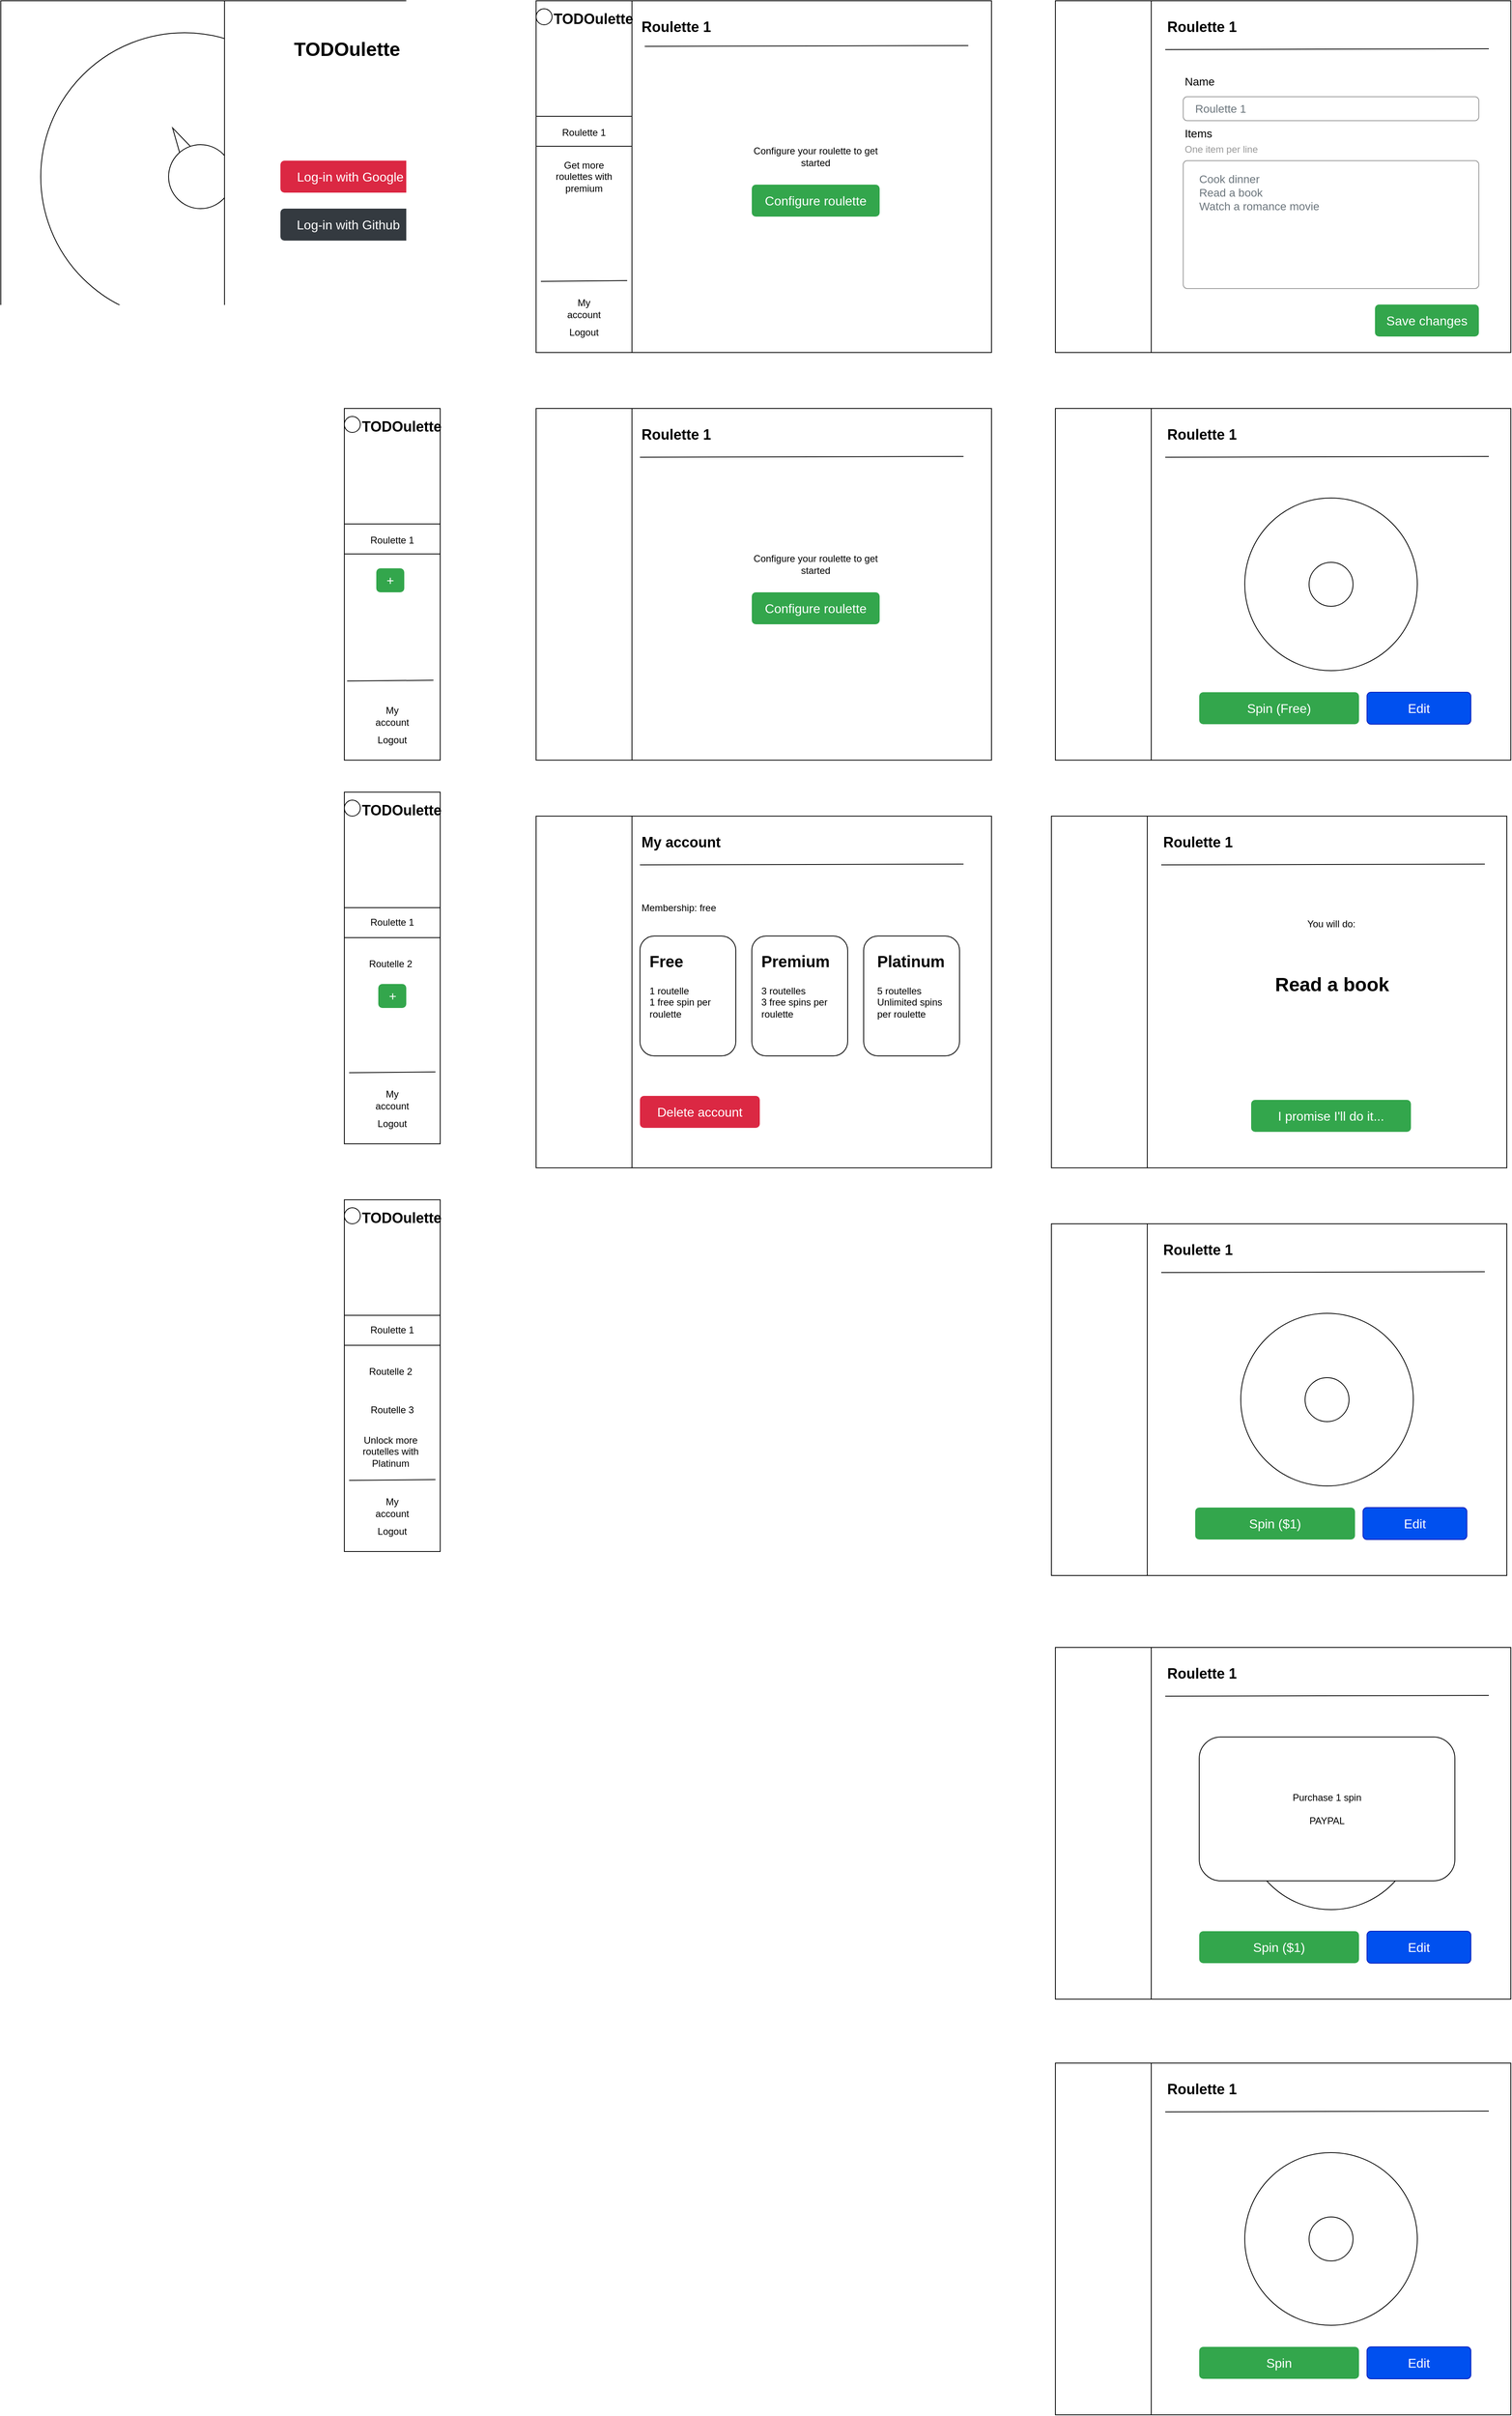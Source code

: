 <mxfile version="27.0.9">
  <diagram id="_kltjX0dZ1afKoBh7RQo" name="Version 1">
    <mxGraphModel dx="1585" dy="995" grid="1" gridSize="10" guides="1" tooltips="1" connect="1" arrows="1" fold="1" page="1" pageScale="1" pageWidth="850" pageHeight="1100" math="0" shadow="0">
      <root>
        <mxCell id="0" />
        <mxCell id="1" parent="0" />
        <mxCell id="xZkq6OMs5n-9DprCI7Dk-1" value="" style="rounded=0;whiteSpace=wrap;html=1;" parent="1" vertex="1">
          <mxGeometry x="90" y="20" width="570" height="440" as="geometry" />
        </mxCell>
        <mxCell id="rR4SrOsn7YcrLf4KnVZ0-2" value="" style="rounded=0;whiteSpace=wrap;html=1;" parent="1" vertex="1">
          <mxGeometry x="90" y="20" width="280" height="440" as="geometry" />
        </mxCell>
        <mxCell id="rR4SrOsn7YcrLf4KnVZ0-4" value="" style="ellipse;whiteSpace=wrap;html=1;aspect=fixed;" parent="1" vertex="1">
          <mxGeometry x="140" y="60" width="360" height="360" as="geometry" />
        </mxCell>
        <mxCell id="rR4SrOsn7YcrLf4KnVZ0-7" value="" style="triangle;whiteSpace=wrap;html=1;rotation=-120;" parent="1" vertex="1">
          <mxGeometry x="290" y="190" width="60" height="30" as="geometry" />
        </mxCell>
        <mxCell id="rR4SrOsn7YcrLf4KnVZ0-6" value="" style="ellipse;whiteSpace=wrap;html=1;aspect=fixed;" parent="1" vertex="1">
          <mxGeometry x="300" y="200" width="80" height="80" as="geometry" />
        </mxCell>
        <mxCell id="rR4SrOsn7YcrLf4KnVZ0-5" value="" style="rounded=0;whiteSpace=wrap;html=1;" parent="1" vertex="1">
          <mxGeometry x="370" y="20" width="290" height="440" as="geometry" />
        </mxCell>
        <mxCell id="rR4SrOsn7YcrLf4KnVZ0-1" value="Log-in with Google" style="html=1;shadow=0;dashed=0;shape=mxgraph.bootstrap.rrect;rSize=5;strokeColor=none;strokeWidth=1;fillColor=#DB2843;fontColor=#FFFFFF;whiteSpace=wrap;align=center;verticalAlign=middle;spacingLeft=0;fontStyle=0;fontSize=16;spacing=5;" parent="1" vertex="1">
          <mxGeometry x="440" y="220" width="175" height="40" as="geometry" />
        </mxCell>
        <mxCell id="rR4SrOsn7YcrLf4KnVZ0-3" value="Log-in with Github" style="html=1;shadow=0;dashed=0;shape=mxgraph.bootstrap.rrect;rSize=5;strokeColor=none;strokeWidth=1;fillColor=#343A40;fontColor=#ffffff;whiteSpace=wrap;align=center;verticalAlign=middle;spacingLeft=0;fontStyle=0;fontSize=16;spacing=5;" parent="1" vertex="1">
          <mxGeometry x="440" y="280" width="170" height="40" as="geometry" />
        </mxCell>
        <mxCell id="rR4SrOsn7YcrLf4KnVZ0-8" value="&lt;h1 style=&quot;margin-top: 0px;&quot;&gt;TODOulette&lt;/h1&gt;" style="text;html=1;whiteSpace=wrap;overflow=hidden;rounded=0;" parent="1" vertex="1">
          <mxGeometry x="455" y="60" width="140" height="40" as="geometry" />
        </mxCell>
        <mxCell id="RsYt-immf06iiw5ztlk2-2" value="" style="rounded=0;whiteSpace=wrap;html=1;" parent="1" vertex="1">
          <mxGeometry x="760" y="20" width="570" height="440" as="geometry" />
        </mxCell>
        <mxCell id="RsYt-immf06iiw5ztlk2-3" value="" style="rounded=0;whiteSpace=wrap;html=1;" parent="1" vertex="1">
          <mxGeometry x="760" y="20" width="120" height="440" as="geometry" />
        </mxCell>
        <mxCell id="RsYt-immf06iiw5ztlk2-4" value="&lt;h1 style=&quot;margin-top: 0px;&quot;&gt;&lt;font style=&quot;font-size: 18px;&quot;&gt;TODOulette&lt;/font&gt;&lt;/h1&gt;" style="text;html=1;whiteSpace=wrap;overflow=hidden;rounded=0;" parent="1" vertex="1">
          <mxGeometry x="780" y="20" width="140" height="40" as="geometry" />
        </mxCell>
        <mxCell id="RsYt-immf06iiw5ztlk2-5" value="Configure roulette" style="html=1;shadow=0;dashed=0;shape=mxgraph.bootstrap.rrect;rSize=5;strokeColor=none;strokeWidth=1;fillColor=#33A64C;fontColor=#FFFFFF;whiteSpace=wrap;align=center;verticalAlign=middle;spacingLeft=0;fontStyle=0;fontSize=16;spacing=5;" parent="1" vertex="1">
          <mxGeometry x="1030" y="250" width="160" height="40" as="geometry" />
        </mxCell>
        <mxCell id="mvWhSziDv5Osz0h54IR4-1" value="Configure your roulette to get started" style="text;html=1;align=center;verticalAlign=middle;whiteSpace=wrap;rounded=0;" parent="1" vertex="1">
          <mxGeometry x="1020" y="200" width="180" height="30" as="geometry" />
        </mxCell>
        <mxCell id="mvWhSziDv5Osz0h54IR4-3" value="Logout" style="text;html=1;align=center;verticalAlign=middle;whiteSpace=wrap;rounded=0;" parent="1" vertex="1">
          <mxGeometry x="790" y="420" width="60" height="30" as="geometry" />
        </mxCell>
        <mxCell id="mvWhSziDv5Osz0h54IR4-7" value="Get more roulettes with premium" style="text;html=1;align=center;verticalAlign=middle;whiteSpace=wrap;rounded=0;" parent="1" vertex="1">
          <mxGeometry x="780" y="225" width="80" height="30" as="geometry" />
        </mxCell>
        <mxCell id="mvWhSziDv5Osz0h54IR4-9" value="" style="rounded=0;whiteSpace=wrap;html=1;" parent="1" vertex="1">
          <mxGeometry x="760" y="530" width="570" height="440" as="geometry" />
        </mxCell>
        <mxCell id="mvWhSziDv5Osz0h54IR4-10" value="" style="rounded=0;whiteSpace=wrap;html=1;" parent="1" vertex="1">
          <mxGeometry x="760" y="530" width="120" height="440" as="geometry" />
        </mxCell>
        <mxCell id="mvWhSziDv5Osz0h54IR4-12" value="Configure roulette" style="html=1;shadow=0;dashed=0;shape=mxgraph.bootstrap.rrect;rSize=5;strokeColor=none;strokeWidth=1;fillColor=#33A64C;fontColor=#FFFFFF;whiteSpace=wrap;align=center;verticalAlign=middle;spacingLeft=0;fontStyle=0;fontSize=16;spacing=5;" parent="1" vertex="1">
          <mxGeometry x="1030" y="760" width="160" height="40" as="geometry" />
        </mxCell>
        <mxCell id="mvWhSziDv5Osz0h54IR4-13" value="Configure your roulette to get started" style="text;html=1;align=center;verticalAlign=middle;whiteSpace=wrap;rounded=0;" parent="1" vertex="1">
          <mxGeometry x="1020" y="710" width="180" height="30" as="geometry" />
        </mxCell>
        <mxCell id="mvWhSziDv5Osz0h54IR4-20" value="My account" style="text;html=1;align=center;verticalAlign=middle;whiteSpace=wrap;rounded=0;" parent="1" vertex="1">
          <mxGeometry x="790" y="390" width="60" height="30" as="geometry" />
        </mxCell>
        <mxCell id="mvWhSziDv5Osz0h54IR4-21" value="" style="rounded=0;whiteSpace=wrap;html=1;" parent="1" vertex="1">
          <mxGeometry x="1410" y="20" width="570" height="440" as="geometry" />
        </mxCell>
        <mxCell id="mvWhSziDv5Osz0h54IR4-22" value="" style="rounded=0;whiteSpace=wrap;html=1;" parent="1" vertex="1">
          <mxGeometry x="1410" y="20" width="120" height="440" as="geometry" />
        </mxCell>
        <mxCell id="mvWhSziDv5Osz0h54IR4-24" value="Save changes" style="html=1;shadow=0;dashed=0;shape=mxgraph.bootstrap.rrect;rSize=5;strokeColor=none;strokeWidth=1;fillColor=#33A64C;fontColor=#FFFFFF;whiteSpace=wrap;align=center;verticalAlign=middle;spacingLeft=0;fontStyle=0;fontSize=16;spacing=5;" parent="1" vertex="1">
          <mxGeometry x="1810" y="400" width="130" height="40" as="geometry" />
        </mxCell>
        <mxCell id="mvWhSziDv5Osz0h54IR4-32" value="Name" style="fillColor=none;strokeColor=none;align=left;fontSize=14;" parent="1" vertex="1">
          <mxGeometry x="1570" y="100" width="260" height="40" as="geometry" />
        </mxCell>
        <mxCell id="mvWhSziDv5Osz0h54IR4-33" value="Roulette 1" style="html=1;shadow=0;dashed=0;shape=mxgraph.bootstrap.rrect;rSize=5;fillColor=none;strokeColor=#999999;align=left;spacing=15;fontSize=14;fontColor=#6C767D;" parent="1" vertex="1">
          <mxGeometry x="1570" y="140" width="370" height="30" as="geometry" />
        </mxCell>
        <mxCell id="mvWhSziDv5Osz0h54IR4-34" value="One item per line" style="fillColor=none;strokeColor=none;align=left;spacing=2;fontSize=12;fontColor=#999999;" parent="1" vertex="1">
          <mxGeometry x="1570" y="190" width="260" height="30" as="geometry" />
        </mxCell>
        <mxCell id="mvWhSziDv5Osz0h54IR4-37" value="Cook dinner&lt;div&gt;Read a book&lt;/div&gt;&lt;div&gt;Watch a romance movie&lt;/div&gt;" style="html=1;shadow=0;dashed=0;shape=mxgraph.bootstrap.rrect;rSize=5;strokeColor=#999999;strokeWidth=1;fillColor=#FFFFFF;fontColor=#6C767D;whiteSpace=wrap;align=left;verticalAlign=top;spacingLeft=10;fontSize=14;spacing=10;" parent="1" vertex="1">
          <mxGeometry x="1570" y="220" width="370" height="160" as="geometry" />
        </mxCell>
        <mxCell id="mvWhSziDv5Osz0h54IR4-38" value="Items" style="fillColor=none;strokeColor=none;align=left;fontSize=14;" parent="1" vertex="1">
          <mxGeometry x="1570" y="165" width="50" height="40" as="geometry" />
        </mxCell>
        <mxCell id="mvWhSziDv5Osz0h54IR4-39" value="" style="rounded=0;whiteSpace=wrap;html=1;" parent="1" vertex="1">
          <mxGeometry x="1410" y="530" width="570" height="440" as="geometry" />
        </mxCell>
        <mxCell id="mvWhSziDv5Osz0h54IR4-40" value="" style="rounded=0;whiteSpace=wrap;html=1;" parent="1" vertex="1">
          <mxGeometry x="1410" y="530" width="120" height="440" as="geometry" />
        </mxCell>
        <mxCell id="mvWhSziDv5Osz0h54IR4-42" value="Edit" style="html=1;shadow=0;dashed=0;shape=mxgraph.bootstrap.rrect;rSize=5;strokeColor=#001DBC;strokeWidth=1;fillColor=#0050ef;whiteSpace=wrap;align=center;verticalAlign=middle;spacingLeft=0;fontStyle=0;fontSize=16;spacing=5;fontColor=#ffffff;" parent="1" vertex="1">
          <mxGeometry x="1800" y="885" width="130" height="40" as="geometry" />
        </mxCell>
        <mxCell id="mvWhSziDv5Osz0h54IR4-54" value="" style="rounded=0;whiteSpace=wrap;html=1;" parent="1" vertex="1">
          <mxGeometry x="760" y="164.5" width="120" height="37.5" as="geometry" />
        </mxCell>
        <mxCell id="mvWhSziDv5Osz0h54IR4-4" value="Roulette 1" style="text;html=1;align=center;verticalAlign=middle;whiteSpace=wrap;rounded=0;" parent="1" vertex="1">
          <mxGeometry x="790" y="170" width="60" height="30" as="geometry" />
        </mxCell>
        <mxCell id="mvWhSziDv5Osz0h54IR4-58" value="" style="ellipse;whiteSpace=wrap;html=1;aspect=fixed;" parent="1" vertex="1">
          <mxGeometry x="1647" y="642" width="216" height="216" as="geometry" />
        </mxCell>
        <mxCell id="mvWhSziDv5Osz0h54IR4-59" value="Spin (Free)" style="html=1;shadow=0;dashed=0;shape=mxgraph.bootstrap.rrect;rSize=5;strokeColor=none;strokeWidth=1;fillColor=#33A64C;fontColor=#FFFFFF;whiteSpace=wrap;align=center;verticalAlign=middle;spacingLeft=0;fontStyle=0;fontSize=16;spacing=5;" parent="1" vertex="1">
          <mxGeometry x="1590" y="885" width="200" height="40" as="geometry" />
        </mxCell>
        <mxCell id="mvWhSziDv5Osz0h54IR4-60" value="" style="ellipse;whiteSpace=wrap;html=1;aspect=fixed;" parent="1" vertex="1">
          <mxGeometry x="1727.5" y="722.5" width="55" height="55" as="geometry" />
        </mxCell>
        <mxCell id="mvWhSziDv5Osz0h54IR4-77" value="&lt;h1 style=&quot;margin-top: 0px;&quot;&gt;&lt;font style=&quot;font-size: 18px;&quot;&gt;&lt;font style=&quot;&quot;&gt;Roulette &lt;/font&gt;1&lt;/font&gt;&lt;/h1&gt;" style="text;html=1;whiteSpace=wrap;overflow=hidden;rounded=0;" parent="1" vertex="1">
          <mxGeometry x="890" y="30" width="180" height="40" as="geometry" />
        </mxCell>
        <mxCell id="mvWhSziDv5Osz0h54IR4-78" value="&lt;h1 style=&quot;margin-top: 0px;&quot;&gt;&lt;font style=&quot;font-size: 18px;&quot;&gt;&lt;font style=&quot;&quot;&gt;Roulette &lt;/font&gt;1&lt;/font&gt;&lt;/h1&gt;" style="text;html=1;whiteSpace=wrap;overflow=hidden;rounded=0;" parent="1" vertex="1">
          <mxGeometry x="1547.5" y="30" width="180" height="40" as="geometry" />
        </mxCell>
        <mxCell id="mvWhSziDv5Osz0h54IR4-79" value="&lt;h1 style=&quot;margin-top: 0px;&quot;&gt;&lt;font style=&quot;font-size: 18px;&quot;&gt;&lt;font style=&quot;&quot;&gt;Roulette &lt;/font&gt;1&lt;/font&gt;&lt;/h1&gt;" style="text;html=1;whiteSpace=wrap;overflow=hidden;rounded=0;" parent="1" vertex="1">
          <mxGeometry x="890" y="540" width="180" height="40" as="geometry" />
        </mxCell>
        <mxCell id="mvWhSziDv5Osz0h54IR4-80" value="&lt;h1 style=&quot;margin-top: 0px;&quot;&gt;&lt;font style=&quot;font-size: 18px;&quot;&gt;&lt;font style=&quot;&quot;&gt;Roulette &lt;/font&gt;1&lt;/font&gt;&lt;/h1&gt;" style="text;html=1;whiteSpace=wrap;overflow=hidden;rounded=0;" parent="1" vertex="1">
          <mxGeometry x="1547.5" y="540" width="180" height="40" as="geometry" />
        </mxCell>
        <mxCell id="mvWhSziDv5Osz0h54IR4-82" value="" style="ellipse;whiteSpace=wrap;html=1;aspect=fixed;" parent="1" vertex="1">
          <mxGeometry x="760" y="30" width="20" height="20" as="geometry" />
        </mxCell>
        <mxCell id="mvWhSziDv5Osz0h54IR4-83" value="" style="endArrow=none;html=1;rounded=0;" parent="1" edge="1">
          <mxGeometry width="50" height="50" relative="1" as="geometry">
            <mxPoint x="896" y="77" as="sourcePoint" />
            <mxPoint x="1301" y="76" as="targetPoint" />
          </mxGeometry>
        </mxCell>
        <mxCell id="mvWhSziDv5Osz0h54IR4-85" value="" style="endArrow=none;html=1;rounded=0;" parent="1" edge="1">
          <mxGeometry width="50" height="50" relative="1" as="geometry">
            <mxPoint x="766" y="371" as="sourcePoint" />
            <mxPoint x="874" y="370" as="targetPoint" />
          </mxGeometry>
        </mxCell>
        <mxCell id="mvWhSziDv5Osz0h54IR4-86" value="" style="endArrow=none;html=1;rounded=0;" parent="1" edge="1">
          <mxGeometry width="50" height="50" relative="1" as="geometry">
            <mxPoint x="1547.5" y="81" as="sourcePoint" />
            <mxPoint x="1952.5" y="80" as="targetPoint" />
          </mxGeometry>
        </mxCell>
        <mxCell id="mvWhSziDv5Osz0h54IR4-87" value="" style="endArrow=none;html=1;rounded=0;" parent="1" edge="1">
          <mxGeometry width="50" height="50" relative="1" as="geometry">
            <mxPoint x="890" y="591" as="sourcePoint" />
            <mxPoint x="1295" y="590" as="targetPoint" />
          </mxGeometry>
        </mxCell>
        <mxCell id="mvWhSziDv5Osz0h54IR4-88" value="" style="endArrow=none;html=1;rounded=0;" parent="1" edge="1">
          <mxGeometry width="50" height="50" relative="1" as="geometry">
            <mxPoint x="1547.5" y="591" as="sourcePoint" />
            <mxPoint x="1952.5" y="590" as="targetPoint" />
          </mxGeometry>
        </mxCell>
        <mxCell id="mvWhSziDv5Osz0h54IR4-89" value="" style="rounded=0;whiteSpace=wrap;html=1;" parent="1" vertex="1">
          <mxGeometry x="760" y="1040" width="570" height="440" as="geometry" />
        </mxCell>
        <mxCell id="mvWhSziDv5Osz0h54IR4-90" value="" style="rounded=0;whiteSpace=wrap;html=1;" parent="1" vertex="1">
          <mxGeometry x="760" y="1040" width="120" height="440" as="geometry" />
        </mxCell>
        <mxCell id="mvWhSziDv5Osz0h54IR4-92" value="Membership: free" style="text;html=1;align=left;verticalAlign=middle;whiteSpace=wrap;rounded=0;" parent="1" vertex="1">
          <mxGeometry x="890" y="1140" width="140" height="30" as="geometry" />
        </mxCell>
        <mxCell id="mvWhSziDv5Osz0h54IR4-93" value="&lt;h1 style=&quot;margin-top: 0px;&quot;&gt;&lt;span style=&quot;font-size: 18px;&quot;&gt;My account&lt;/span&gt;&lt;/h1&gt;" style="text;html=1;whiteSpace=wrap;overflow=hidden;rounded=0;" parent="1" vertex="1">
          <mxGeometry x="890" y="1050" width="180" height="40" as="geometry" />
        </mxCell>
        <mxCell id="mvWhSziDv5Osz0h54IR4-94" value="" style="endArrow=none;html=1;rounded=0;" parent="1" edge="1">
          <mxGeometry width="50" height="50" relative="1" as="geometry">
            <mxPoint x="890" y="1101" as="sourcePoint" />
            <mxPoint x="1295" y="1100" as="targetPoint" />
          </mxGeometry>
        </mxCell>
        <mxCell id="mvWhSziDv5Osz0h54IR4-103" value="" style="rounded=0;whiteSpace=wrap;html=1;" parent="1" vertex="1">
          <mxGeometry x="1405" y="1040" width="570" height="440" as="geometry" />
        </mxCell>
        <mxCell id="mvWhSziDv5Osz0h54IR4-104" value="" style="rounded=0;whiteSpace=wrap;html=1;" parent="1" vertex="1">
          <mxGeometry x="1405" y="1040" width="120" height="440" as="geometry" />
        </mxCell>
        <mxCell id="mvWhSziDv5Osz0h54IR4-107" value="I promise I&#39;ll do it..." style="html=1;shadow=0;dashed=0;shape=mxgraph.bootstrap.rrect;rSize=5;strokeColor=none;strokeWidth=1;fillColor=#33A64C;fontColor=#FFFFFF;whiteSpace=wrap;align=center;verticalAlign=middle;spacingLeft=0;fontStyle=0;fontSize=16;spacing=5;" parent="1" vertex="1">
          <mxGeometry x="1655" y="1395" width="200" height="40" as="geometry" />
        </mxCell>
        <mxCell id="mvWhSziDv5Osz0h54IR4-109" value="&lt;h1 style=&quot;margin-top: 0px;&quot;&gt;&lt;font style=&quot;font-size: 18px;&quot;&gt;&lt;font style=&quot;&quot;&gt;Roulette &lt;/font&gt;1&lt;/font&gt;&lt;/h1&gt;" style="text;html=1;whiteSpace=wrap;overflow=hidden;rounded=0;" parent="1" vertex="1">
          <mxGeometry x="1542.5" y="1050" width="180" height="40" as="geometry" />
        </mxCell>
        <mxCell id="mvWhSziDv5Osz0h54IR4-110" value="" style="endArrow=none;html=1;rounded=0;" parent="1" edge="1">
          <mxGeometry width="50" height="50" relative="1" as="geometry">
            <mxPoint x="1542.5" y="1101" as="sourcePoint" />
            <mxPoint x="1947.5" y="1100" as="targetPoint" />
          </mxGeometry>
        </mxCell>
        <mxCell id="mvWhSziDv5Osz0h54IR4-111" value="You will do:" style="text;html=1;align=center;verticalAlign=middle;whiteSpace=wrap;rounded=0;" parent="1" vertex="1">
          <mxGeometry x="1701.5" y="1160" width="107" height="30" as="geometry" />
        </mxCell>
        <mxCell id="mvWhSziDv5Osz0h54IR4-112" value="&lt;h1 style=&quot;margin-top: 0px;&quot;&gt;Read a book&lt;/h1&gt;" style="text;html=1;whiteSpace=wrap;overflow=hidden;rounded=0;" parent="1" vertex="1">
          <mxGeometry x="1683" y="1230" width="147" height="70" as="geometry" />
        </mxCell>
        <mxCell id="mvWhSziDv5Osz0h54IR4-114" value="" style="rounded=0;whiteSpace=wrap;html=1;" parent="1" vertex="1">
          <mxGeometry x="1405" y="1550" width="570" height="440" as="geometry" />
        </mxCell>
        <mxCell id="mvWhSziDv5Osz0h54IR4-115" value="" style="rounded=0;whiteSpace=wrap;html=1;" parent="1" vertex="1">
          <mxGeometry x="1405" y="1550" width="120" height="440" as="geometry" />
        </mxCell>
        <mxCell id="mvWhSziDv5Osz0h54IR4-116" value="Edit" style="html=1;shadow=0;dashed=0;shape=mxgraph.bootstrap.rrect;rSize=5;strokeColor=#001DBC;strokeWidth=1;fillColor=#0050ef;whiteSpace=wrap;align=center;verticalAlign=middle;spacingLeft=0;fontStyle=0;fontSize=16;spacing=5;fontColor=#ffffff;" parent="1" vertex="1">
          <mxGeometry x="1795" y="1905" width="130" height="40" as="geometry" />
        </mxCell>
        <mxCell id="mvWhSziDv5Osz0h54IR4-117" value="" style="ellipse;whiteSpace=wrap;html=1;aspect=fixed;" parent="1" vertex="1">
          <mxGeometry x="1642" y="1662" width="216" height="216" as="geometry" />
        </mxCell>
        <mxCell id="mvWhSziDv5Osz0h54IR4-118" value="Spin ($1)" style="html=1;shadow=0;dashed=0;shape=mxgraph.bootstrap.rrect;rSize=5;strokeColor=none;strokeWidth=1;fillColor=#33A64C;fontColor=#FFFFFF;whiteSpace=wrap;align=center;verticalAlign=middle;spacingLeft=0;fontStyle=0;fontSize=16;spacing=5;" parent="1" vertex="1">
          <mxGeometry x="1585" y="1905" width="200" height="40" as="geometry" />
        </mxCell>
        <mxCell id="mvWhSziDv5Osz0h54IR4-119" value="" style="ellipse;whiteSpace=wrap;html=1;aspect=fixed;" parent="1" vertex="1">
          <mxGeometry x="1722.5" y="1742.5" width="55" height="55" as="geometry" />
        </mxCell>
        <mxCell id="mvWhSziDv5Osz0h54IR4-120" value="&lt;h1 style=&quot;margin-top: 0px;&quot;&gt;&lt;font style=&quot;font-size: 18px;&quot;&gt;&lt;font style=&quot;&quot;&gt;Roulette &lt;/font&gt;1&lt;/font&gt;&lt;/h1&gt;" style="text;html=1;whiteSpace=wrap;overflow=hidden;rounded=0;" parent="1" vertex="1">
          <mxGeometry x="1542.5" y="1560" width="180" height="40" as="geometry" />
        </mxCell>
        <mxCell id="mvWhSziDv5Osz0h54IR4-121" value="" style="endArrow=none;html=1;rounded=0;" parent="1" edge="1">
          <mxGeometry width="50" height="50" relative="1" as="geometry">
            <mxPoint x="1542.5" y="1611" as="sourcePoint" />
            <mxPoint x="1947.5" y="1610" as="targetPoint" />
          </mxGeometry>
        </mxCell>
        <mxCell id="mvWhSziDv5Osz0h54IR4-122" value="Delete account" style="html=1;shadow=0;dashed=0;shape=mxgraph.bootstrap.rrect;rSize=5;strokeColor=none;strokeWidth=1;fillColor=#DB2843;fontColor=#FFFFFF;whiteSpace=wrap;align=center;verticalAlign=middle;spacingLeft=0;fontStyle=0;fontSize=16;spacing=5;" parent="1" vertex="1">
          <mxGeometry x="890" y="1390" width="150" height="40" as="geometry" />
        </mxCell>
        <mxCell id="mvWhSziDv5Osz0h54IR4-123" value="" style="rounded=0;whiteSpace=wrap;html=1;" parent="1" vertex="1">
          <mxGeometry x="520" y="530" width="120" height="440" as="geometry" />
        </mxCell>
        <mxCell id="mvWhSziDv5Osz0h54IR4-124" value="Logout" style="text;html=1;align=center;verticalAlign=middle;whiteSpace=wrap;rounded=0;" parent="1" vertex="1">
          <mxGeometry x="550" y="930" width="60" height="30" as="geometry" />
        </mxCell>
        <mxCell id="mvWhSziDv5Osz0h54IR4-126" value="My account" style="text;html=1;align=center;verticalAlign=middle;whiteSpace=wrap;rounded=0;" parent="1" vertex="1">
          <mxGeometry x="550" y="900" width="60" height="30" as="geometry" />
        </mxCell>
        <mxCell id="mvWhSziDv5Osz0h54IR4-127" value="" style="rounded=0;whiteSpace=wrap;html=1;" parent="1" vertex="1">
          <mxGeometry x="520" y="674.5" width="120" height="37.5" as="geometry" />
        </mxCell>
        <mxCell id="mvWhSziDv5Osz0h54IR4-128" value="Roulette 1" style="text;html=1;align=center;verticalAlign=middle;whiteSpace=wrap;rounded=0;" parent="1" vertex="1">
          <mxGeometry x="550" y="680" width="60" height="30" as="geometry" />
        </mxCell>
        <mxCell id="mvWhSziDv5Osz0h54IR4-129" value="" style="ellipse;whiteSpace=wrap;html=1;aspect=fixed;" parent="1" vertex="1">
          <mxGeometry x="520" y="540" width="20" height="20" as="geometry" />
        </mxCell>
        <mxCell id="mvWhSziDv5Osz0h54IR4-130" value="" style="endArrow=none;html=1;rounded=0;" parent="1" edge="1">
          <mxGeometry width="50" height="50" relative="1" as="geometry">
            <mxPoint x="523.5" y="871" as="sourcePoint" />
            <mxPoint x="631.5" y="870" as="targetPoint" />
          </mxGeometry>
        </mxCell>
        <mxCell id="mvWhSziDv5Osz0h54IR4-131" value="&lt;h1 style=&quot;margin-top: 0px;&quot;&gt;&lt;font style=&quot;font-size: 18px;&quot;&gt;TODOulette&lt;/font&gt;&lt;/h1&gt;" style="text;html=1;whiteSpace=wrap;overflow=hidden;rounded=0;" parent="1" vertex="1">
          <mxGeometry x="540" y="530" width="140" height="40" as="geometry" />
        </mxCell>
        <mxCell id="mvWhSziDv5Osz0h54IR4-132" value="+" style="html=1;shadow=0;dashed=0;shape=mxgraph.bootstrap.rrect;rSize=5;strokeColor=none;strokeWidth=1;fillColor=#33A64C;fontColor=#FFFFFF;whiteSpace=wrap;align=center;verticalAlign=middle;spacingLeft=0;fontStyle=0;fontSize=16;spacing=5;" parent="1" vertex="1">
          <mxGeometry x="560" y="730" width="35" height="30" as="geometry" />
        </mxCell>
        <mxCell id="mvWhSziDv5Osz0h54IR4-133" value="" style="rounded=0;whiteSpace=wrap;html=1;" parent="1" vertex="1">
          <mxGeometry x="520" y="1010" width="120" height="440" as="geometry" />
        </mxCell>
        <mxCell id="mvWhSziDv5Osz0h54IR4-134" value="Logout" style="text;html=1;align=center;verticalAlign=middle;whiteSpace=wrap;rounded=0;" parent="1" vertex="1">
          <mxGeometry x="550" y="1410" width="60" height="30" as="geometry" />
        </mxCell>
        <mxCell id="mvWhSziDv5Osz0h54IR4-135" value="My account" style="text;html=1;align=center;verticalAlign=middle;whiteSpace=wrap;rounded=0;" parent="1" vertex="1">
          <mxGeometry x="550" y="1380" width="60" height="30" as="geometry" />
        </mxCell>
        <mxCell id="mvWhSziDv5Osz0h54IR4-136" value="Roulette 1" style="rounded=0;whiteSpace=wrap;html=1;" parent="1" vertex="1">
          <mxGeometry x="520" y="1154.5" width="120" height="37.5" as="geometry" />
        </mxCell>
        <mxCell id="mvWhSziDv5Osz0h54IR4-138" value="" style="ellipse;whiteSpace=wrap;html=1;aspect=fixed;" parent="1" vertex="1">
          <mxGeometry x="520" y="1020" width="20" height="20" as="geometry" />
        </mxCell>
        <mxCell id="mvWhSziDv5Osz0h54IR4-139" value="" style="endArrow=none;html=1;rounded=0;" parent="1" edge="1">
          <mxGeometry width="50" height="50" relative="1" as="geometry">
            <mxPoint x="526" y="1361" as="sourcePoint" />
            <mxPoint x="634" y="1360" as="targetPoint" />
          </mxGeometry>
        </mxCell>
        <mxCell id="mvWhSziDv5Osz0h54IR4-140" value="&lt;h1 style=&quot;margin-top: 0px;&quot;&gt;&lt;font style=&quot;font-size: 18px;&quot;&gt;TODOulette&lt;/font&gt;&lt;/h1&gt;" style="text;html=1;whiteSpace=wrap;overflow=hidden;rounded=0;" parent="1" vertex="1">
          <mxGeometry x="540" y="1010" width="140" height="40" as="geometry" />
        </mxCell>
        <mxCell id="mvWhSziDv5Osz0h54IR4-143" value="Routelle 2" style="text;html=1;align=center;verticalAlign=middle;whiteSpace=wrap;rounded=0;" parent="1" vertex="1">
          <mxGeometry x="548" y="1210" width="60" height="30" as="geometry" />
        </mxCell>
        <mxCell id="mvWhSziDv5Osz0h54IR4-144" value="+" style="html=1;shadow=0;dashed=0;shape=mxgraph.bootstrap.rrect;rSize=5;strokeColor=none;strokeWidth=1;fillColor=#33A64C;fontColor=#FFFFFF;whiteSpace=wrap;align=center;verticalAlign=middle;spacingLeft=0;fontStyle=0;fontSize=16;spacing=5;" parent="1" vertex="1">
          <mxGeometry x="562.5" y="1250" width="35" height="30" as="geometry" />
        </mxCell>
        <mxCell id="mvWhSziDv5Osz0h54IR4-145" value="" style="rounded=0;whiteSpace=wrap;html=1;" parent="1" vertex="1">
          <mxGeometry x="520" y="1520" width="120" height="440" as="geometry" />
        </mxCell>
        <mxCell id="mvWhSziDv5Osz0h54IR4-146" value="Logout" style="text;html=1;align=center;verticalAlign=middle;whiteSpace=wrap;rounded=0;" parent="1" vertex="1">
          <mxGeometry x="550" y="1920" width="60" height="30" as="geometry" />
        </mxCell>
        <mxCell id="mvWhSziDv5Osz0h54IR4-147" value="My account" style="text;html=1;align=center;verticalAlign=middle;whiteSpace=wrap;rounded=0;" parent="1" vertex="1">
          <mxGeometry x="550" y="1890" width="60" height="30" as="geometry" />
        </mxCell>
        <mxCell id="mvWhSziDv5Osz0h54IR4-148" value="Roulette 1" style="rounded=0;whiteSpace=wrap;html=1;" parent="1" vertex="1">
          <mxGeometry x="520" y="1664.5" width="120" height="37.5" as="geometry" />
        </mxCell>
        <mxCell id="mvWhSziDv5Osz0h54IR4-149" value="" style="ellipse;whiteSpace=wrap;html=1;aspect=fixed;" parent="1" vertex="1">
          <mxGeometry x="520" y="1530" width="20" height="20" as="geometry" />
        </mxCell>
        <mxCell id="mvWhSziDv5Osz0h54IR4-150" value="" style="endArrow=none;html=1;rounded=0;" parent="1" edge="1">
          <mxGeometry width="50" height="50" relative="1" as="geometry">
            <mxPoint x="526" y="1871" as="sourcePoint" />
            <mxPoint x="634" y="1870" as="targetPoint" />
          </mxGeometry>
        </mxCell>
        <mxCell id="mvWhSziDv5Osz0h54IR4-151" value="&lt;h1 style=&quot;margin-top: 0px;&quot;&gt;&lt;font style=&quot;font-size: 18px;&quot;&gt;TODOulette&lt;/font&gt;&lt;/h1&gt;" style="text;html=1;whiteSpace=wrap;overflow=hidden;rounded=0;" parent="1" vertex="1">
          <mxGeometry x="540" y="1520" width="140" height="40" as="geometry" />
        </mxCell>
        <mxCell id="mvWhSziDv5Osz0h54IR4-152" value="Routelle 2" style="text;html=1;align=center;verticalAlign=middle;whiteSpace=wrap;rounded=0;" parent="1" vertex="1">
          <mxGeometry x="548" y="1720" width="60" height="30" as="geometry" />
        </mxCell>
        <mxCell id="mvWhSziDv5Osz0h54IR4-154" value="Routelle 3" style="text;html=1;align=center;verticalAlign=middle;whiteSpace=wrap;rounded=0;" parent="1" vertex="1">
          <mxGeometry x="550" y="1767.5" width="60" height="30" as="geometry" />
        </mxCell>
        <mxCell id="mvWhSziDv5Osz0h54IR4-155" value="Unlock more routelles with Platinum" style="text;html=1;align=center;verticalAlign=middle;whiteSpace=wrap;rounded=0;" parent="1" vertex="1">
          <mxGeometry x="536.5" y="1820" width="82" height="30" as="geometry" />
        </mxCell>
        <mxCell id="mvWhSziDv5Osz0h54IR4-156" value="" style="rounded=1;whiteSpace=wrap;html=1;" parent="1" vertex="1">
          <mxGeometry x="890" y="1190" width="120" height="150" as="geometry" />
        </mxCell>
        <mxCell id="mvWhSziDv5Osz0h54IR4-157" value="" style="rounded=1;whiteSpace=wrap;html=1;" parent="1" vertex="1">
          <mxGeometry x="1030" y="1190" width="120" height="150" as="geometry" />
        </mxCell>
        <mxCell id="mvWhSziDv5Osz0h54IR4-158" value="" style="rounded=1;whiteSpace=wrap;html=1;" parent="1" vertex="1">
          <mxGeometry x="1170" y="1190" width="120" height="150" as="geometry" />
        </mxCell>
        <mxCell id="mvWhSziDv5Osz0h54IR4-159" value="&lt;h1 style=&quot;margin-top: 0px;&quot;&gt;&lt;font style=&quot;font-size: 20px;&quot;&gt;Free&lt;/font&gt;&lt;/h1&gt;&lt;div&gt;1 routelle&lt;/div&gt;&lt;div&gt;1 free spin per roulette&lt;/div&gt;" style="text;html=1;whiteSpace=wrap;overflow=hidden;rounded=0;" parent="1" vertex="1">
          <mxGeometry x="900" y="1200" width="90" height="120" as="geometry" />
        </mxCell>
        <mxCell id="mvWhSziDv5Osz0h54IR4-160" value="&lt;h1 style=&quot;margin-top: 0px;&quot;&gt;&lt;font style=&quot;font-size: 20px;&quot;&gt;Premium&lt;/font&gt;&lt;/h1&gt;&lt;div&gt;3 routelles&lt;/div&gt;&lt;div&gt;3 free spins per roulette&lt;/div&gt;" style="text;html=1;whiteSpace=wrap;overflow=hidden;rounded=0;" parent="1" vertex="1">
          <mxGeometry x="1040" y="1200" width="90" height="120" as="geometry" />
        </mxCell>
        <mxCell id="mvWhSziDv5Osz0h54IR4-161" value="&lt;h1 style=&quot;margin-top: 0px;&quot;&gt;&lt;font style=&quot;font-size: 20px;&quot;&gt;Platinum&lt;/font&gt;&lt;/h1&gt;&lt;div&gt;5 routelles&lt;/div&gt;&lt;div&gt;Unlimited spins per roulette&lt;/div&gt;" style="text;html=1;whiteSpace=wrap;overflow=hidden;rounded=0;" parent="1" vertex="1">
          <mxGeometry x="1185" y="1200" width="90" height="120" as="geometry" />
        </mxCell>
        <mxCell id="mvWhSziDv5Osz0h54IR4-163" value="" style="rounded=0;whiteSpace=wrap;html=1;" parent="1" vertex="1">
          <mxGeometry x="1410" y="2080" width="570" height="440" as="geometry" />
        </mxCell>
        <mxCell id="mvWhSziDv5Osz0h54IR4-164" value="" style="rounded=0;whiteSpace=wrap;html=1;" parent="1" vertex="1">
          <mxGeometry x="1410" y="2080" width="120" height="440" as="geometry" />
        </mxCell>
        <mxCell id="mvWhSziDv5Osz0h54IR4-165" value="Edit" style="html=1;shadow=0;dashed=0;shape=mxgraph.bootstrap.rrect;rSize=5;strokeColor=#001DBC;strokeWidth=1;fillColor=#0050ef;whiteSpace=wrap;align=center;verticalAlign=middle;spacingLeft=0;fontStyle=0;fontSize=16;spacing=5;fontColor=#ffffff;" parent="1" vertex="1">
          <mxGeometry x="1800" y="2435" width="130" height="40" as="geometry" />
        </mxCell>
        <mxCell id="mvWhSziDv5Osz0h54IR4-166" value="" style="ellipse;whiteSpace=wrap;html=1;aspect=fixed;" parent="1" vertex="1">
          <mxGeometry x="1647" y="2192" width="216" height="216" as="geometry" />
        </mxCell>
        <mxCell id="mvWhSziDv5Osz0h54IR4-167" value="Spin ($1)" style="html=1;shadow=0;dashed=0;shape=mxgraph.bootstrap.rrect;rSize=5;strokeColor=none;strokeWidth=1;fillColor=#33A64C;fontColor=#FFFFFF;whiteSpace=wrap;align=center;verticalAlign=middle;spacingLeft=0;fontStyle=0;fontSize=16;spacing=5;" parent="1" vertex="1">
          <mxGeometry x="1590" y="2435" width="200" height="40" as="geometry" />
        </mxCell>
        <mxCell id="mvWhSziDv5Osz0h54IR4-168" value="" style="ellipse;whiteSpace=wrap;html=1;aspect=fixed;" parent="1" vertex="1">
          <mxGeometry x="1727.5" y="2272.5" width="55" height="55" as="geometry" />
        </mxCell>
        <mxCell id="mvWhSziDv5Osz0h54IR4-169" value="&lt;h1 style=&quot;margin-top: 0px;&quot;&gt;&lt;font style=&quot;font-size: 18px;&quot;&gt;&lt;font style=&quot;&quot;&gt;Roulette &lt;/font&gt;1&lt;/font&gt;&lt;/h1&gt;" style="text;html=1;whiteSpace=wrap;overflow=hidden;rounded=0;" parent="1" vertex="1">
          <mxGeometry x="1547.5" y="2090" width="180" height="40" as="geometry" />
        </mxCell>
        <mxCell id="mvWhSziDv5Osz0h54IR4-170" value="" style="endArrow=none;html=1;rounded=0;" parent="1" edge="1">
          <mxGeometry width="50" height="50" relative="1" as="geometry">
            <mxPoint x="1547.5" y="2141" as="sourcePoint" />
            <mxPoint x="1952.5" y="2140" as="targetPoint" />
          </mxGeometry>
        </mxCell>
        <mxCell id="mvWhSziDv5Osz0h54IR4-174" value="Purchase 1 spin&lt;div&gt;&lt;br&gt;&lt;/div&gt;&lt;div&gt;PAYPAL&lt;/div&gt;" style="rounded=1;whiteSpace=wrap;html=1;" parent="1" vertex="1">
          <mxGeometry x="1590" y="2192" width="320" height="180" as="geometry" />
        </mxCell>
        <mxCell id="mvWhSziDv5Osz0h54IR4-175" value="" style="rounded=0;whiteSpace=wrap;html=1;" parent="1" vertex="1">
          <mxGeometry x="1410" y="2600" width="570" height="440" as="geometry" />
        </mxCell>
        <mxCell id="mvWhSziDv5Osz0h54IR4-176" value="" style="rounded=0;whiteSpace=wrap;html=1;" parent="1" vertex="1">
          <mxGeometry x="1410" y="2600" width="120" height="440" as="geometry" />
        </mxCell>
        <mxCell id="mvWhSziDv5Osz0h54IR4-177" value="Edit" style="html=1;shadow=0;dashed=0;shape=mxgraph.bootstrap.rrect;rSize=5;strokeColor=#001DBC;strokeWidth=1;fillColor=#0050ef;whiteSpace=wrap;align=center;verticalAlign=middle;spacingLeft=0;fontStyle=0;fontSize=16;spacing=5;fontColor=#ffffff;" parent="1" vertex="1">
          <mxGeometry x="1800" y="2955" width="130" height="40" as="geometry" />
        </mxCell>
        <mxCell id="mvWhSziDv5Osz0h54IR4-178" value="" style="ellipse;whiteSpace=wrap;html=1;aspect=fixed;" parent="1" vertex="1">
          <mxGeometry x="1647" y="2712" width="216" height="216" as="geometry" />
        </mxCell>
        <mxCell id="mvWhSziDv5Osz0h54IR4-179" value="Spin" style="html=1;shadow=0;dashed=0;shape=mxgraph.bootstrap.rrect;rSize=5;strokeColor=none;strokeWidth=1;fillColor=#33A64C;fontColor=#FFFFFF;whiteSpace=wrap;align=center;verticalAlign=middle;spacingLeft=0;fontStyle=0;fontSize=16;spacing=5;" parent="1" vertex="1">
          <mxGeometry x="1590" y="2955" width="200" height="40" as="geometry" />
        </mxCell>
        <mxCell id="mvWhSziDv5Osz0h54IR4-180" value="" style="ellipse;whiteSpace=wrap;html=1;aspect=fixed;" parent="1" vertex="1">
          <mxGeometry x="1727.5" y="2792.5" width="55" height="55" as="geometry" />
        </mxCell>
        <mxCell id="mvWhSziDv5Osz0h54IR4-181" value="&lt;h1 style=&quot;margin-top: 0px;&quot;&gt;&lt;font style=&quot;font-size: 18px;&quot;&gt;&lt;font style=&quot;&quot;&gt;Roulette &lt;/font&gt;1&lt;/font&gt;&lt;/h1&gt;" style="text;html=1;whiteSpace=wrap;overflow=hidden;rounded=0;" parent="1" vertex="1">
          <mxGeometry x="1547.5" y="2610" width="180" height="40" as="geometry" />
        </mxCell>
        <mxCell id="mvWhSziDv5Osz0h54IR4-182" value="" style="endArrow=none;html=1;rounded=0;" parent="1" edge="1">
          <mxGeometry width="50" height="50" relative="1" as="geometry">
            <mxPoint x="1547.5" y="2661" as="sourcePoint" />
            <mxPoint x="1952.5" y="2660" as="targetPoint" />
          </mxGeometry>
        </mxCell>
      </root>
    </mxGraphModel>
  </diagram>
</mxfile>
